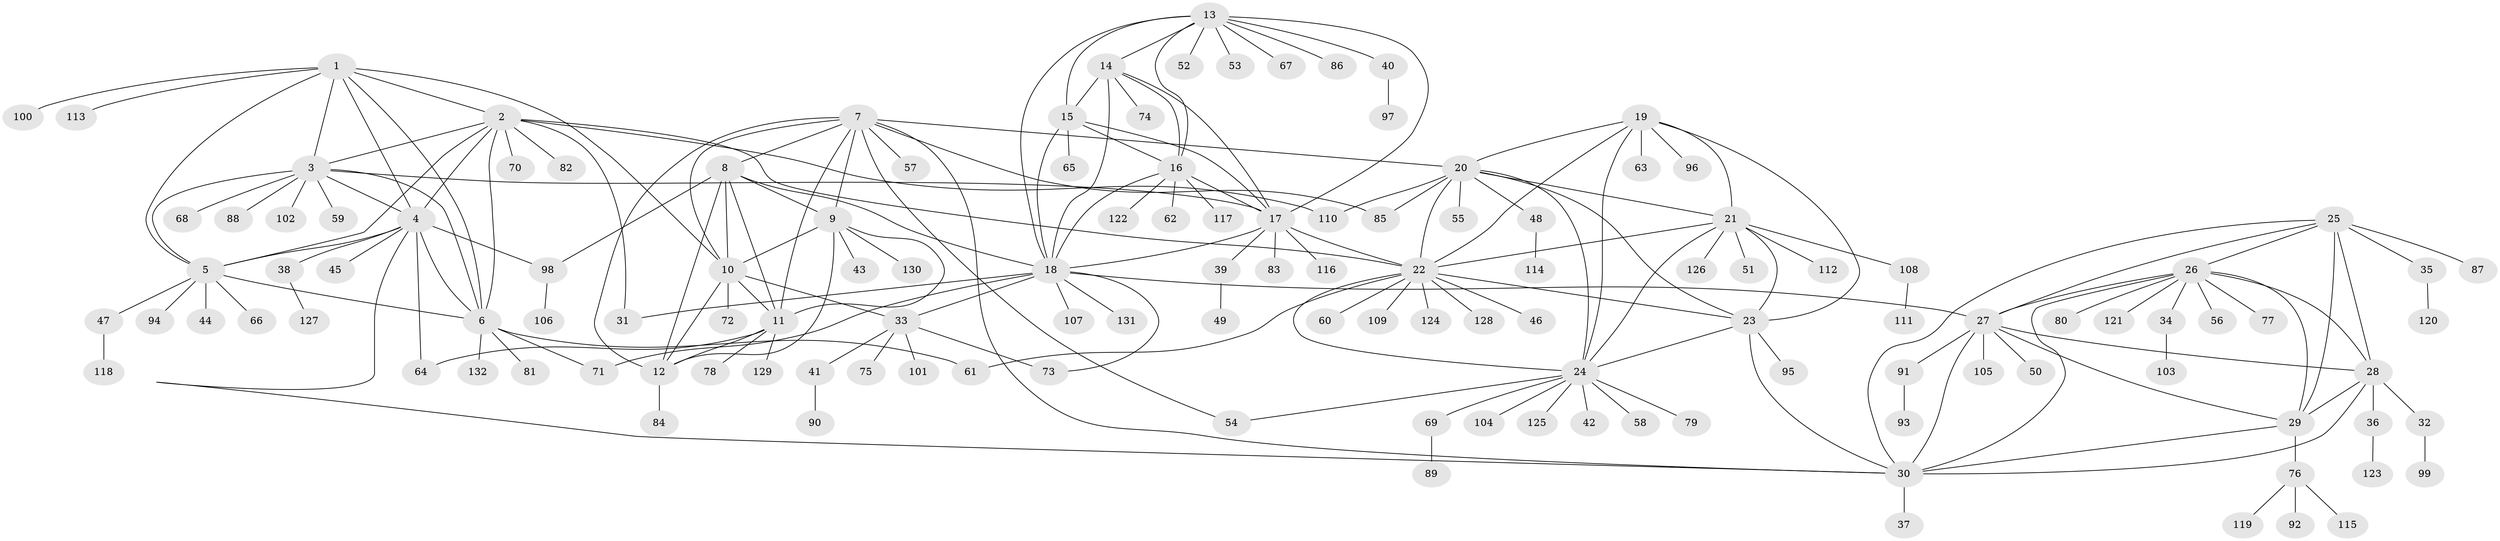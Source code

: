 // Generated by graph-tools (version 1.1) at 2025/37/03/09/25 02:37:33]
// undirected, 132 vertices, 197 edges
graph export_dot {
graph [start="1"]
  node [color=gray90,style=filled];
  1;
  2;
  3;
  4;
  5;
  6;
  7;
  8;
  9;
  10;
  11;
  12;
  13;
  14;
  15;
  16;
  17;
  18;
  19;
  20;
  21;
  22;
  23;
  24;
  25;
  26;
  27;
  28;
  29;
  30;
  31;
  32;
  33;
  34;
  35;
  36;
  37;
  38;
  39;
  40;
  41;
  42;
  43;
  44;
  45;
  46;
  47;
  48;
  49;
  50;
  51;
  52;
  53;
  54;
  55;
  56;
  57;
  58;
  59;
  60;
  61;
  62;
  63;
  64;
  65;
  66;
  67;
  68;
  69;
  70;
  71;
  72;
  73;
  74;
  75;
  76;
  77;
  78;
  79;
  80;
  81;
  82;
  83;
  84;
  85;
  86;
  87;
  88;
  89;
  90;
  91;
  92;
  93;
  94;
  95;
  96;
  97;
  98;
  99;
  100;
  101;
  102;
  103;
  104;
  105;
  106;
  107;
  108;
  109;
  110;
  111;
  112;
  113;
  114;
  115;
  116;
  117;
  118;
  119;
  120;
  121;
  122;
  123;
  124;
  125;
  126;
  127;
  128;
  129;
  130;
  131;
  132;
  1 -- 2;
  1 -- 3;
  1 -- 4;
  1 -- 5;
  1 -- 6;
  1 -- 10;
  1 -- 100;
  1 -- 113;
  2 -- 3;
  2 -- 4;
  2 -- 5;
  2 -- 6;
  2 -- 22;
  2 -- 31;
  2 -- 70;
  2 -- 82;
  2 -- 110;
  3 -- 4;
  3 -- 5;
  3 -- 6;
  3 -- 17;
  3 -- 59;
  3 -- 68;
  3 -- 88;
  3 -- 102;
  4 -- 5;
  4 -- 6;
  4 -- 30;
  4 -- 38;
  4 -- 45;
  4 -- 64;
  4 -- 98;
  5 -- 6;
  5 -- 44;
  5 -- 47;
  5 -- 66;
  5 -- 94;
  6 -- 61;
  6 -- 71;
  6 -- 81;
  6 -- 132;
  7 -- 8;
  7 -- 9;
  7 -- 10;
  7 -- 11;
  7 -- 12;
  7 -- 20;
  7 -- 30;
  7 -- 54;
  7 -- 57;
  7 -- 85;
  8 -- 9;
  8 -- 10;
  8 -- 11;
  8 -- 12;
  8 -- 18;
  8 -- 98;
  9 -- 10;
  9 -- 11;
  9 -- 12;
  9 -- 43;
  9 -- 130;
  10 -- 11;
  10 -- 12;
  10 -- 33;
  10 -- 72;
  11 -- 12;
  11 -- 64;
  11 -- 78;
  11 -- 129;
  12 -- 84;
  13 -- 14;
  13 -- 15;
  13 -- 16;
  13 -- 17;
  13 -- 18;
  13 -- 40;
  13 -- 52;
  13 -- 53;
  13 -- 67;
  13 -- 86;
  14 -- 15;
  14 -- 16;
  14 -- 17;
  14 -- 18;
  14 -- 74;
  15 -- 16;
  15 -- 17;
  15 -- 18;
  15 -- 65;
  16 -- 17;
  16 -- 18;
  16 -- 62;
  16 -- 117;
  16 -- 122;
  17 -- 18;
  17 -- 22;
  17 -- 39;
  17 -- 83;
  17 -- 116;
  18 -- 27;
  18 -- 31;
  18 -- 33;
  18 -- 71;
  18 -- 73;
  18 -- 107;
  18 -- 131;
  19 -- 20;
  19 -- 21;
  19 -- 22;
  19 -- 23;
  19 -- 24;
  19 -- 63;
  19 -- 96;
  20 -- 21;
  20 -- 22;
  20 -- 23;
  20 -- 24;
  20 -- 48;
  20 -- 55;
  20 -- 85;
  20 -- 110;
  21 -- 22;
  21 -- 23;
  21 -- 24;
  21 -- 51;
  21 -- 108;
  21 -- 112;
  21 -- 126;
  22 -- 23;
  22 -- 24;
  22 -- 46;
  22 -- 60;
  22 -- 61;
  22 -- 109;
  22 -- 124;
  22 -- 128;
  23 -- 24;
  23 -- 30;
  23 -- 95;
  24 -- 42;
  24 -- 54;
  24 -- 58;
  24 -- 69;
  24 -- 79;
  24 -- 104;
  24 -- 125;
  25 -- 26;
  25 -- 27;
  25 -- 28;
  25 -- 29;
  25 -- 30;
  25 -- 35;
  25 -- 87;
  26 -- 27;
  26 -- 28;
  26 -- 29;
  26 -- 30;
  26 -- 34;
  26 -- 56;
  26 -- 77;
  26 -- 80;
  26 -- 121;
  27 -- 28;
  27 -- 29;
  27 -- 30;
  27 -- 50;
  27 -- 91;
  27 -- 105;
  28 -- 29;
  28 -- 30;
  28 -- 32;
  28 -- 36;
  29 -- 30;
  29 -- 76;
  30 -- 37;
  32 -- 99;
  33 -- 41;
  33 -- 73;
  33 -- 75;
  33 -- 101;
  34 -- 103;
  35 -- 120;
  36 -- 123;
  38 -- 127;
  39 -- 49;
  40 -- 97;
  41 -- 90;
  47 -- 118;
  48 -- 114;
  69 -- 89;
  76 -- 92;
  76 -- 115;
  76 -- 119;
  91 -- 93;
  98 -- 106;
  108 -- 111;
}
